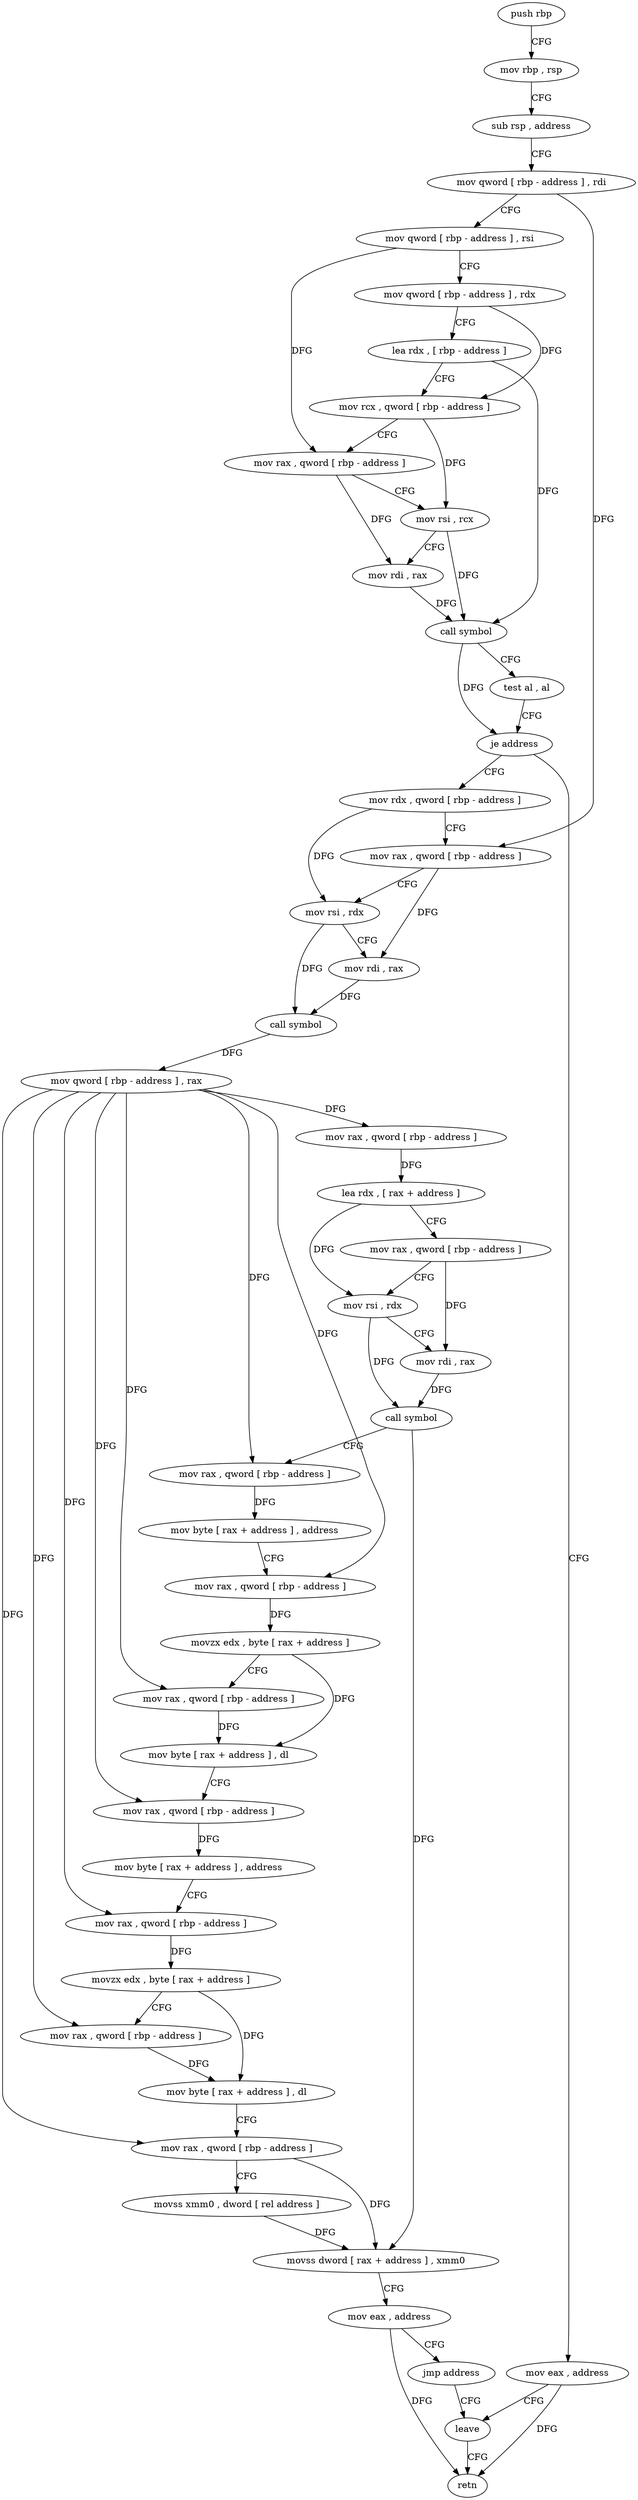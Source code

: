 digraph "func" {
"4258914" [label = "push rbp" ]
"4258915" [label = "mov rbp , rsp" ]
"4258918" [label = "sub rsp , address" ]
"4258922" [label = "mov qword [ rbp - address ] , rdi" ]
"4258926" [label = "mov qword [ rbp - address ] , rsi" ]
"4258930" [label = "mov qword [ rbp - address ] , rdx" ]
"4258934" [label = "lea rdx , [ rbp - address ]" ]
"4258938" [label = "mov rcx , qword [ rbp - address ]" ]
"4258942" [label = "mov rax , qword [ rbp - address ]" ]
"4258946" [label = "mov rsi , rcx" ]
"4258949" [label = "mov rdi , rax" ]
"4258952" [label = "call symbol" ]
"4258957" [label = "test al , al" ]
"4258959" [label = "je address" ]
"4259077" [label = "mov eax , address" ]
"4258961" [label = "mov rdx , qword [ rbp - address ]" ]
"4259082" [label = "leave" ]
"4258965" [label = "mov rax , qword [ rbp - address ]" ]
"4258969" [label = "mov rsi , rdx" ]
"4258972" [label = "mov rdi , rax" ]
"4258975" [label = "call symbol" ]
"4258980" [label = "mov qword [ rbp - address ] , rax" ]
"4258984" [label = "mov rax , qword [ rbp - address ]" ]
"4258988" [label = "lea rdx , [ rax + address ]" ]
"4258992" [label = "mov rax , qword [ rbp - address ]" ]
"4258996" [label = "mov rsi , rdx" ]
"4258999" [label = "mov rdi , rax" ]
"4259002" [label = "call symbol" ]
"4259007" [label = "mov rax , qword [ rbp - address ]" ]
"4259011" [label = "mov byte [ rax + address ] , address" ]
"4259015" [label = "mov rax , qword [ rbp - address ]" ]
"4259019" [label = "movzx edx , byte [ rax + address ]" ]
"4259023" [label = "mov rax , qword [ rbp - address ]" ]
"4259027" [label = "mov byte [ rax + address ] , dl" ]
"4259030" [label = "mov rax , qword [ rbp - address ]" ]
"4259034" [label = "mov byte [ rax + address ] , address" ]
"4259038" [label = "mov rax , qword [ rbp - address ]" ]
"4259042" [label = "movzx edx , byte [ rax + address ]" ]
"4259046" [label = "mov rax , qword [ rbp - address ]" ]
"4259050" [label = "mov byte [ rax + address ] , dl" ]
"4259053" [label = "mov rax , qword [ rbp - address ]" ]
"4259057" [label = "movss xmm0 , dword [ rel address ]" ]
"4259065" [label = "movss dword [ rax + address ] , xmm0" ]
"4259070" [label = "mov eax , address" ]
"4259075" [label = "jmp address" ]
"4259083" [label = "retn" ]
"4258914" -> "4258915" [ label = "CFG" ]
"4258915" -> "4258918" [ label = "CFG" ]
"4258918" -> "4258922" [ label = "CFG" ]
"4258922" -> "4258926" [ label = "CFG" ]
"4258922" -> "4258965" [ label = "DFG" ]
"4258926" -> "4258930" [ label = "CFG" ]
"4258926" -> "4258942" [ label = "DFG" ]
"4258930" -> "4258934" [ label = "CFG" ]
"4258930" -> "4258938" [ label = "DFG" ]
"4258934" -> "4258938" [ label = "CFG" ]
"4258934" -> "4258952" [ label = "DFG" ]
"4258938" -> "4258942" [ label = "CFG" ]
"4258938" -> "4258946" [ label = "DFG" ]
"4258942" -> "4258946" [ label = "CFG" ]
"4258942" -> "4258949" [ label = "DFG" ]
"4258946" -> "4258949" [ label = "CFG" ]
"4258946" -> "4258952" [ label = "DFG" ]
"4258949" -> "4258952" [ label = "DFG" ]
"4258952" -> "4258957" [ label = "CFG" ]
"4258952" -> "4258959" [ label = "DFG" ]
"4258957" -> "4258959" [ label = "CFG" ]
"4258959" -> "4259077" [ label = "CFG" ]
"4258959" -> "4258961" [ label = "CFG" ]
"4259077" -> "4259082" [ label = "CFG" ]
"4259077" -> "4259083" [ label = "DFG" ]
"4258961" -> "4258965" [ label = "CFG" ]
"4258961" -> "4258969" [ label = "DFG" ]
"4259082" -> "4259083" [ label = "CFG" ]
"4258965" -> "4258969" [ label = "CFG" ]
"4258965" -> "4258972" [ label = "DFG" ]
"4258969" -> "4258972" [ label = "CFG" ]
"4258969" -> "4258975" [ label = "DFG" ]
"4258972" -> "4258975" [ label = "DFG" ]
"4258975" -> "4258980" [ label = "DFG" ]
"4258980" -> "4258984" [ label = "DFG" ]
"4258980" -> "4259007" [ label = "DFG" ]
"4258980" -> "4259015" [ label = "DFG" ]
"4258980" -> "4259023" [ label = "DFG" ]
"4258980" -> "4259030" [ label = "DFG" ]
"4258980" -> "4259038" [ label = "DFG" ]
"4258980" -> "4259046" [ label = "DFG" ]
"4258980" -> "4259053" [ label = "DFG" ]
"4258984" -> "4258988" [ label = "DFG" ]
"4258988" -> "4258992" [ label = "CFG" ]
"4258988" -> "4258996" [ label = "DFG" ]
"4258992" -> "4258996" [ label = "CFG" ]
"4258992" -> "4258999" [ label = "DFG" ]
"4258996" -> "4258999" [ label = "CFG" ]
"4258996" -> "4259002" [ label = "DFG" ]
"4258999" -> "4259002" [ label = "DFG" ]
"4259002" -> "4259007" [ label = "CFG" ]
"4259002" -> "4259065" [ label = "DFG" ]
"4259007" -> "4259011" [ label = "DFG" ]
"4259011" -> "4259015" [ label = "CFG" ]
"4259015" -> "4259019" [ label = "DFG" ]
"4259019" -> "4259023" [ label = "CFG" ]
"4259019" -> "4259027" [ label = "DFG" ]
"4259023" -> "4259027" [ label = "DFG" ]
"4259027" -> "4259030" [ label = "CFG" ]
"4259030" -> "4259034" [ label = "DFG" ]
"4259034" -> "4259038" [ label = "CFG" ]
"4259038" -> "4259042" [ label = "DFG" ]
"4259042" -> "4259046" [ label = "CFG" ]
"4259042" -> "4259050" [ label = "DFG" ]
"4259046" -> "4259050" [ label = "DFG" ]
"4259050" -> "4259053" [ label = "CFG" ]
"4259053" -> "4259057" [ label = "CFG" ]
"4259053" -> "4259065" [ label = "DFG" ]
"4259057" -> "4259065" [ label = "DFG" ]
"4259065" -> "4259070" [ label = "CFG" ]
"4259070" -> "4259075" [ label = "CFG" ]
"4259070" -> "4259083" [ label = "DFG" ]
"4259075" -> "4259082" [ label = "CFG" ]
}
